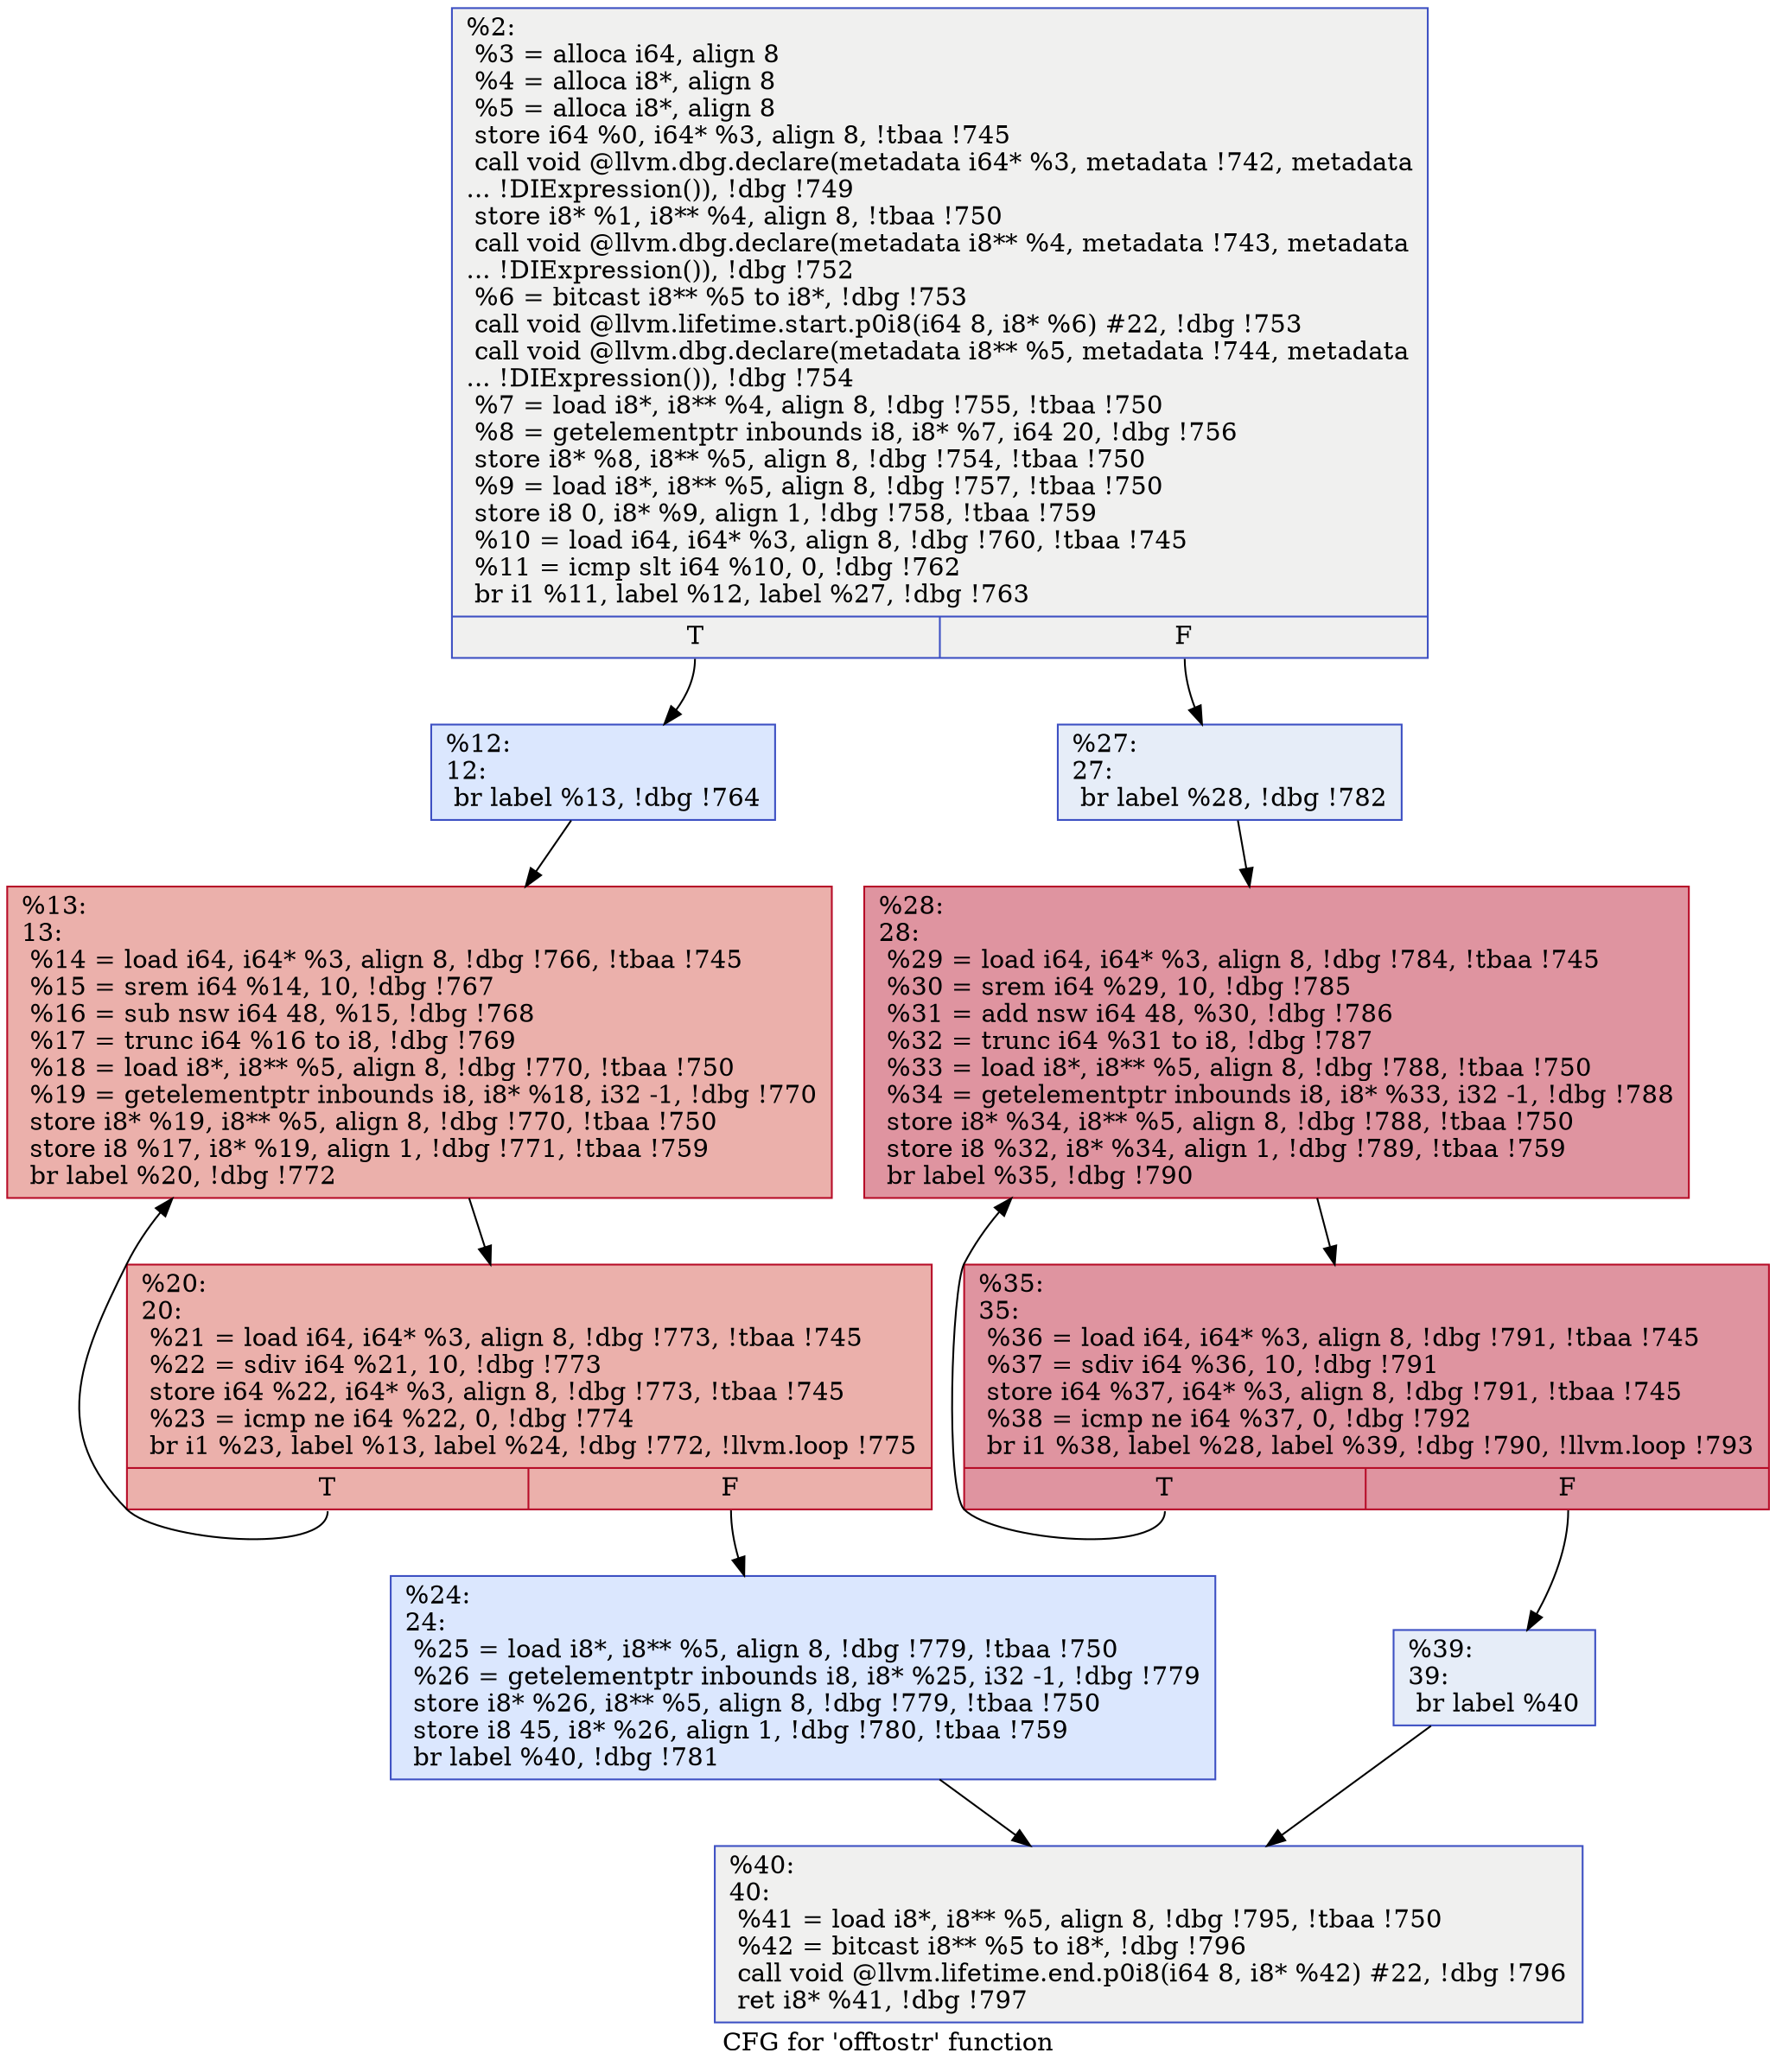 digraph "CFG for 'offtostr' function" {
	label="CFG for 'offtostr' function";

	Node0x93d620 [shape=record,color="#3d50c3ff", style=filled, fillcolor="#dedcdb70",label="{%2:\l  %3 = alloca i64, align 8\l  %4 = alloca i8*, align 8\l  %5 = alloca i8*, align 8\l  store i64 %0, i64* %3, align 8, !tbaa !745\l  call void @llvm.dbg.declare(metadata i64* %3, metadata !742, metadata\l... !DIExpression()), !dbg !749\l  store i8* %1, i8** %4, align 8, !tbaa !750\l  call void @llvm.dbg.declare(metadata i8** %4, metadata !743, metadata\l... !DIExpression()), !dbg !752\l  %6 = bitcast i8** %5 to i8*, !dbg !753\l  call void @llvm.lifetime.start.p0i8(i64 8, i8* %6) #22, !dbg !753\l  call void @llvm.dbg.declare(metadata i8** %5, metadata !744, metadata\l... !DIExpression()), !dbg !754\l  %7 = load i8*, i8** %4, align 8, !dbg !755, !tbaa !750\l  %8 = getelementptr inbounds i8, i8* %7, i64 20, !dbg !756\l  store i8* %8, i8** %5, align 8, !dbg !754, !tbaa !750\l  %9 = load i8*, i8** %5, align 8, !dbg !757, !tbaa !750\l  store i8 0, i8* %9, align 1, !dbg !758, !tbaa !759\l  %10 = load i64, i64* %3, align 8, !dbg !760, !tbaa !745\l  %11 = icmp slt i64 %10, 0, !dbg !762\l  br i1 %11, label %12, label %27, !dbg !763\l|{<s0>T|<s1>F}}"];
	Node0x93d620:s0 -> Node0x93d670;
	Node0x93d620:s1 -> Node0x93d7b0;
	Node0x93d670 [shape=record,color="#3d50c3ff", style=filled, fillcolor="#aec9fc70",label="{%12:\l12:                                               \l  br label %13, !dbg !764\l}"];
	Node0x93d670 -> Node0x93d6c0;
	Node0x93d6c0 [shape=record,color="#b70d28ff", style=filled, fillcolor="#d24b4070",label="{%13:\l13:                                               \l  %14 = load i64, i64* %3, align 8, !dbg !766, !tbaa !745\l  %15 = srem i64 %14, 10, !dbg !767\l  %16 = sub nsw i64 48, %15, !dbg !768\l  %17 = trunc i64 %16 to i8, !dbg !769\l  %18 = load i8*, i8** %5, align 8, !dbg !770, !tbaa !750\l  %19 = getelementptr inbounds i8, i8* %18, i32 -1, !dbg !770\l  store i8* %19, i8** %5, align 8, !dbg !770, !tbaa !750\l  store i8 %17, i8* %19, align 1, !dbg !771, !tbaa !759\l  br label %20, !dbg !772\l}"];
	Node0x93d6c0 -> Node0x93d710;
	Node0x93d710 [shape=record,color="#b70d28ff", style=filled, fillcolor="#d24b4070",label="{%20:\l20:                                               \l  %21 = load i64, i64* %3, align 8, !dbg !773, !tbaa !745\l  %22 = sdiv i64 %21, 10, !dbg !773\l  store i64 %22, i64* %3, align 8, !dbg !773, !tbaa !745\l  %23 = icmp ne i64 %22, 0, !dbg !774\l  br i1 %23, label %13, label %24, !dbg !772, !llvm.loop !775\l|{<s0>T|<s1>F}}"];
	Node0x93d710:s0 -> Node0x93d6c0;
	Node0x93d710:s1 -> Node0x93d760;
	Node0x93d760 [shape=record,color="#3d50c3ff", style=filled, fillcolor="#aec9fc70",label="{%24:\l24:                                               \l  %25 = load i8*, i8** %5, align 8, !dbg !779, !tbaa !750\l  %26 = getelementptr inbounds i8, i8* %25, i32 -1, !dbg !779\l  store i8* %26, i8** %5, align 8, !dbg !779, !tbaa !750\l  store i8 45, i8* %26, align 1, !dbg !780, !tbaa !759\l  br label %40, !dbg !781\l}"];
	Node0x93d760 -> Node0x93d8f0;
	Node0x93d7b0 [shape=record,color="#3d50c3ff", style=filled, fillcolor="#c7d7f070",label="{%27:\l27:                                               \l  br label %28, !dbg !782\l}"];
	Node0x93d7b0 -> Node0x93d800;
	Node0x93d800 [shape=record,color="#b70d28ff", style=filled, fillcolor="#b70d2870",label="{%28:\l28:                                               \l  %29 = load i64, i64* %3, align 8, !dbg !784, !tbaa !745\l  %30 = srem i64 %29, 10, !dbg !785\l  %31 = add nsw i64 48, %30, !dbg !786\l  %32 = trunc i64 %31 to i8, !dbg !787\l  %33 = load i8*, i8** %5, align 8, !dbg !788, !tbaa !750\l  %34 = getelementptr inbounds i8, i8* %33, i32 -1, !dbg !788\l  store i8* %34, i8** %5, align 8, !dbg !788, !tbaa !750\l  store i8 %32, i8* %34, align 1, !dbg !789, !tbaa !759\l  br label %35, !dbg !790\l}"];
	Node0x93d800 -> Node0x93d850;
	Node0x93d850 [shape=record,color="#b70d28ff", style=filled, fillcolor="#b70d2870",label="{%35:\l35:                                               \l  %36 = load i64, i64* %3, align 8, !dbg !791, !tbaa !745\l  %37 = sdiv i64 %36, 10, !dbg !791\l  store i64 %37, i64* %3, align 8, !dbg !791, !tbaa !745\l  %38 = icmp ne i64 %37, 0, !dbg !792\l  br i1 %38, label %28, label %39, !dbg !790, !llvm.loop !793\l|{<s0>T|<s1>F}}"];
	Node0x93d850:s0 -> Node0x93d800;
	Node0x93d850:s1 -> Node0x93d8a0;
	Node0x93d8a0 [shape=record,color="#3d50c3ff", style=filled, fillcolor="#c7d7f070",label="{%39:\l39:                                               \l  br label %40\l}"];
	Node0x93d8a0 -> Node0x93d8f0;
	Node0x93d8f0 [shape=record,color="#3d50c3ff", style=filled, fillcolor="#dedcdb70",label="{%40:\l40:                                               \l  %41 = load i8*, i8** %5, align 8, !dbg !795, !tbaa !750\l  %42 = bitcast i8** %5 to i8*, !dbg !796\l  call void @llvm.lifetime.end.p0i8(i64 8, i8* %42) #22, !dbg !796\l  ret i8* %41, !dbg !797\l}"];
}
